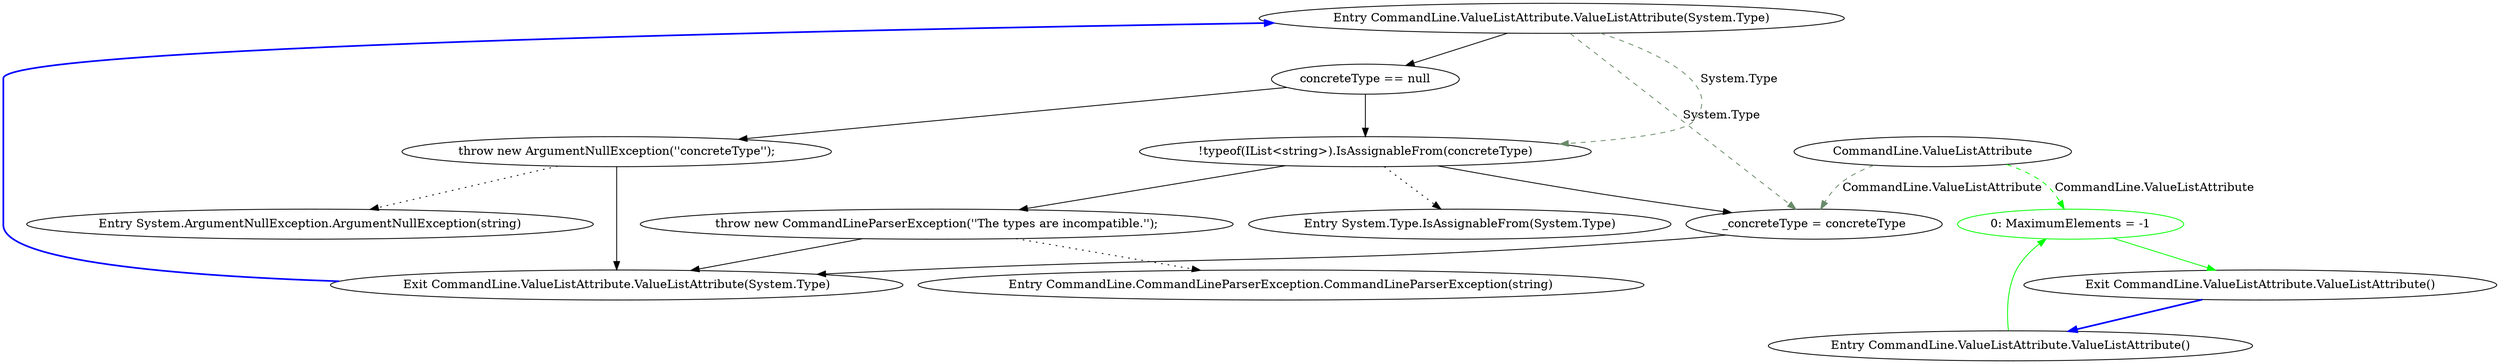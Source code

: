 digraph  {
m0_3 [cluster="CommandLine.ValueListAttribute.ValueListAttribute(System.Type)", file="StringExtensions.cs", label="Entry CommandLine.ValueListAttribute.ValueListAttribute(System.Type)", span="57-57"];
m0_8 [cluster="CommandLine.ValueListAttribute.ValueListAttribute(System.Type)", file="StringExtensions.cs", label="_concreteType = concreteType", span="65-65"];
m0_6 [cluster="CommandLine.ValueListAttribute.ValueListAttribute(System.Type)", file="StringExtensions.cs", label="!typeof(IList<string>).IsAssignableFrom(concreteType)", span="61-61"];
m0_4 [cluster="CommandLine.ValueListAttribute.ValueListAttribute(System.Type)", file="StringExtensions.cs", label="concreteType == null", span="60-60"];
m0_7 [cluster="CommandLine.ValueListAttribute.ValueListAttribute(System.Type)", file="StringExtensions.cs", label="throw new CommandLineParserException(''The types are incompatible.'');", span="63-63"];
m0_5 [cluster="CommandLine.ValueListAttribute.ValueListAttribute(System.Type)", file="StringExtensions.cs", label="throw new ArgumentNullException(''concreteType'');", span="60-60"];
m0_9 [cluster="CommandLine.ValueListAttribute.ValueListAttribute(System.Type)", file="StringExtensions.cs", label="Exit CommandLine.ValueListAttribute.ValueListAttribute(System.Type)", span="57-57"];
m0_0 [cluster="CommandLine.ValueListAttribute.ValueListAttribute()", file="StringExtensions.cs", label="Entry CommandLine.ValueListAttribute.ValueListAttribute()", span="47-47"];
m0_1 [cluster="CommandLine.ValueListAttribute.ValueListAttribute()", color=green, community=0, file="StringExtensions.cs", label="0: MaximumElements = -1", span="49-49"];
m0_2 [cluster="CommandLine.ValueListAttribute.ValueListAttribute()", file="StringExtensions.cs", label="Exit CommandLine.ValueListAttribute.ValueListAttribute()", span="47-47"];
m0_10 [cluster="System.ArgumentNullException.ArgumentNullException(string)", file="StringExtensions.cs", label="Entry System.ArgumentNullException.ArgumentNullException(string)", span="0-0"];
m0_11 [cluster="System.Type.IsAssignableFrom(System.Type)", file="StringExtensions.cs", label="Entry System.Type.IsAssignableFrom(System.Type)", span="0-0"];
m0_12 [cluster="CommandLine.CommandLineParserException.CommandLineParserException(string)", file="StringExtensions.cs", label="Entry CommandLine.CommandLineParserException.CommandLineParserException(string)", span="52-52"];
m0_46 [file="StringExtensions.cs", label="CommandLine.ValueListAttribute", span=""];
m0_3 -> m0_8  [color=darkseagreen4, key=1, label="System.Type", style=dashed];
m0_3 -> m0_4  [key=0, style=solid];
m0_3 -> m0_6  [color=darkseagreen4, key=1, label="System.Type", style=dashed];
m0_8 -> m0_9  [key=0, style=solid];
m0_6 -> m0_8  [key=0, style=solid];
m0_6 -> m0_7  [key=0, style=solid];
m0_6 -> m0_11  [key=2, style=dotted];
m0_4 -> m0_6  [key=0, style=solid];
m0_4 -> m0_5  [key=0, style=solid];
m0_7 -> m0_9  [key=0, style=solid];
m0_7 -> m0_12  [key=2, style=dotted];
m0_5 -> m0_9  [key=0, style=solid];
m0_5 -> m0_10  [key=2, style=dotted];
m0_9 -> m0_3  [color=blue, key=0, style=bold];
m0_0 -> m0_1  [color=green, key=0, style=solid];
m0_1 -> m0_2  [color=green, key=0, style=solid];
m0_2 -> m0_0  [color=blue, key=0, style=bold];
m0_46 -> m0_1  [color=green, key=1, label="CommandLine.ValueListAttribute", style=dashed];
m0_46 -> m0_8  [color=darkseagreen4, key=1, label="CommandLine.ValueListAttribute", style=dashed];
}
